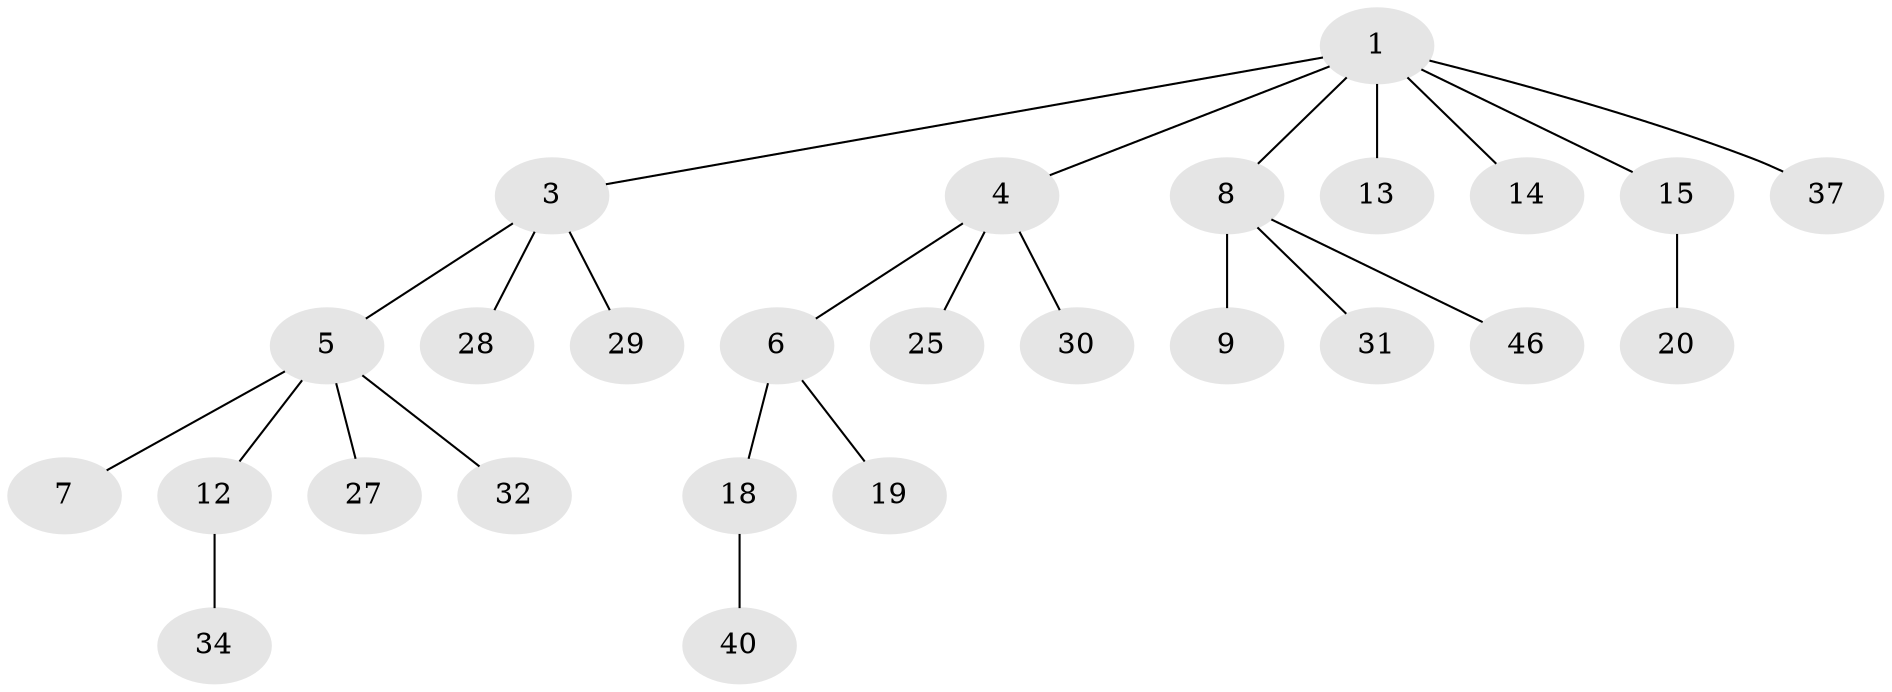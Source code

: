 // original degree distribution, {4: 0.11320754716981132, 5: 0.03773584905660377, 3: 0.09433962264150944, 2: 0.2830188679245283, 1: 0.4716981132075472}
// Generated by graph-tools (version 1.1) at 2025/15/03/09/25 04:15:40]
// undirected, 26 vertices, 25 edges
graph export_dot {
graph [start="1"]
  node [color=gray90,style=filled];
  1 [super="+2"];
  3 [super="+26+22"];
  4 [super="+48+21"];
  5 [super="+11"];
  6;
  7 [super="+16"];
  8;
  9 [super="+17+36+10"];
  12 [super="+33"];
  13 [super="+50+39"];
  14;
  15;
  18;
  19 [super="+24+35"];
  20;
  25;
  27 [super="+52"];
  28;
  29 [super="+42"];
  30 [super="+43"];
  31;
  32;
  34 [super="+44"];
  37;
  40;
  46 [super="+47"];
  1 -- 4;
  1 -- 13;
  1 -- 37;
  1 -- 3;
  1 -- 8;
  1 -- 14;
  1 -- 15;
  3 -- 5;
  3 -- 29;
  3 -- 28;
  4 -- 6;
  4 -- 25;
  4 -- 30;
  5 -- 7;
  5 -- 12;
  5 -- 32;
  5 -- 27;
  6 -- 18;
  6 -- 19;
  8 -- 9;
  8 -- 31;
  8 -- 46;
  12 -- 34;
  15 -- 20;
  18 -- 40;
}
